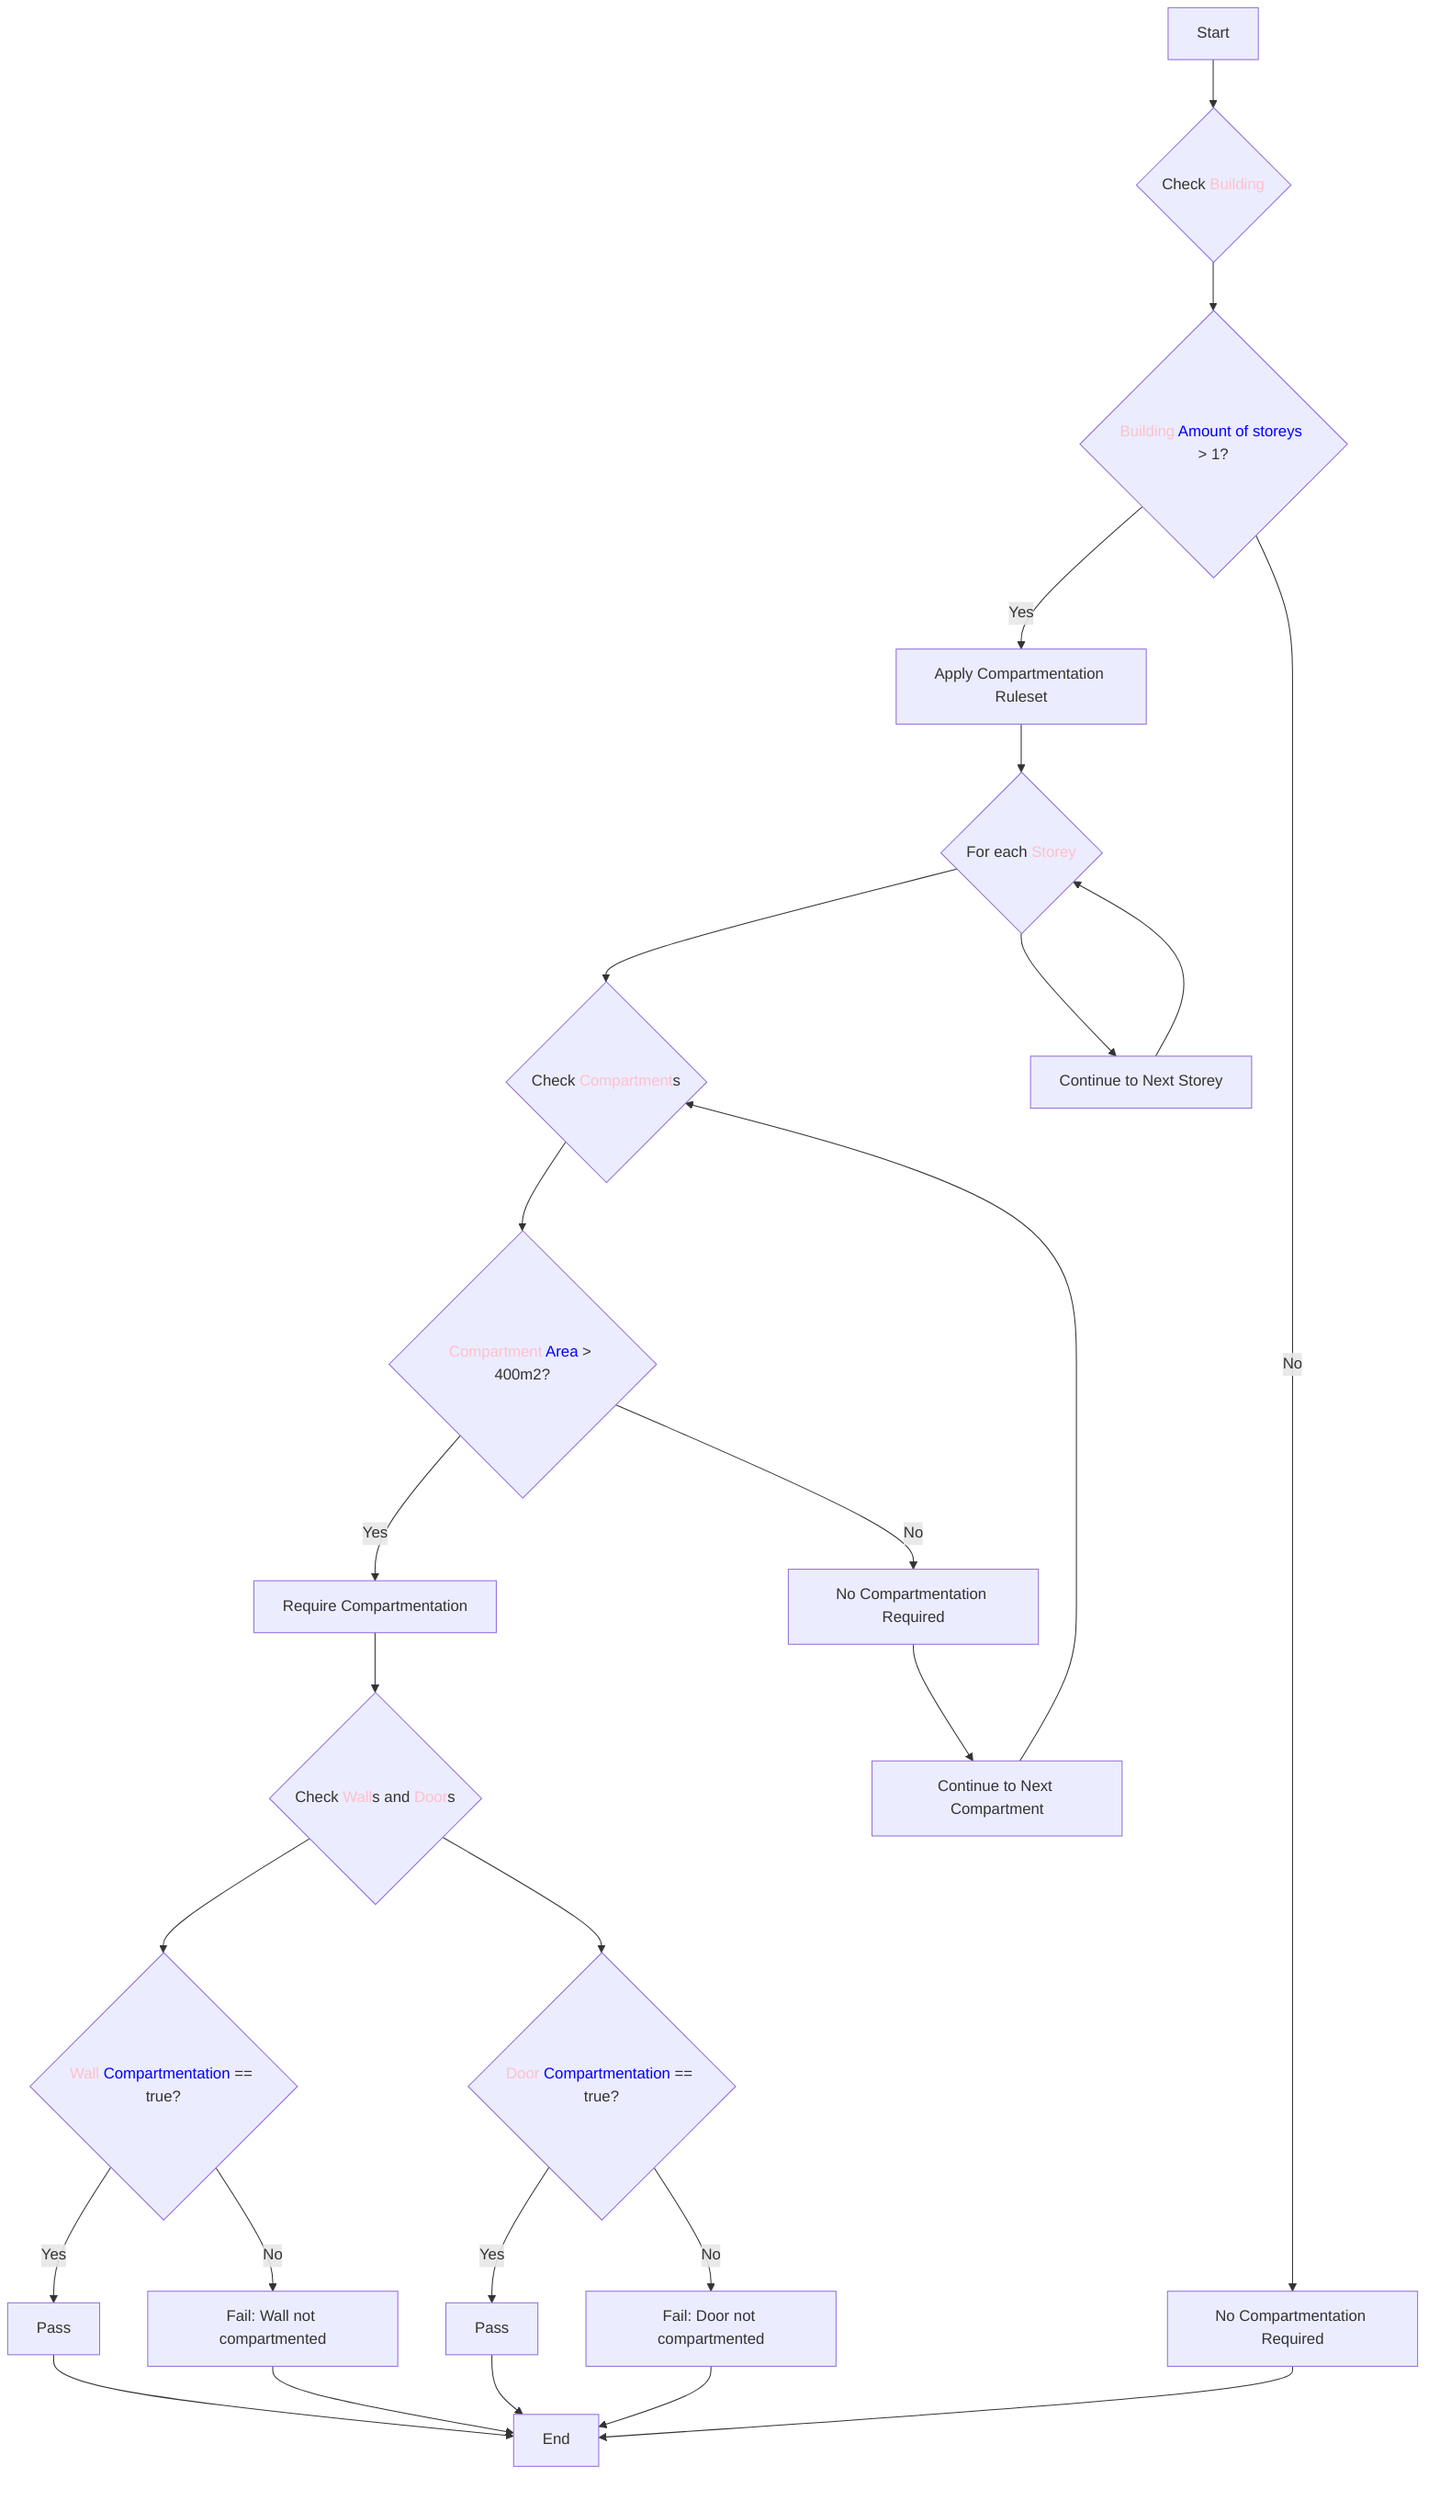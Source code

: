 graph TD
    A[Start] --> B{Check <font color='pink'>Building</font>}
    B --> C{<font color='pink'>Building</font> <font color='blue'>Amount of storeys</font> > 1?}
    C -->|Yes| D[Apply Compartmentation Ruleset]
    C -->|No| E[No Compartmentation Required]
    D --> F{For each <font color='pink'>Storey</font>}
    F --> G{Check <font color='pink'>Compartment</font>s}
    G --> H{<font color='pink'>Compartment</font> <font color='blue'>Area</font> > 400m2?}
    H -->|Yes| I[Require Compartmentation]
    H -->|No| J[No Compartmentation Required]
    I --> K{Check <font color='pink'>Wall</font>s and <font color='pink'>Door</font>s}
    K --> L{<font color='pink'>Wall</font> <font color='blue'>Compartmentation</font> == true?}
    L -->|Yes| M[Pass]
    L -->|No| N[Fail: Wall not compartmented]
    K --> O{<font color='pink'>Door</font> <font color='blue'>Compartmentation</font> == true?}
    O -->|Yes| P[Pass]
    O -->|No| Q[Fail: Door not compartmented]
    J --> R[Continue to Next Compartment]
    F --> S[Continue to Next Storey]
    E --> T[End]
    M --> T
    N --> T
    P --> T
    Q --> T
    R --> G
    S --> F